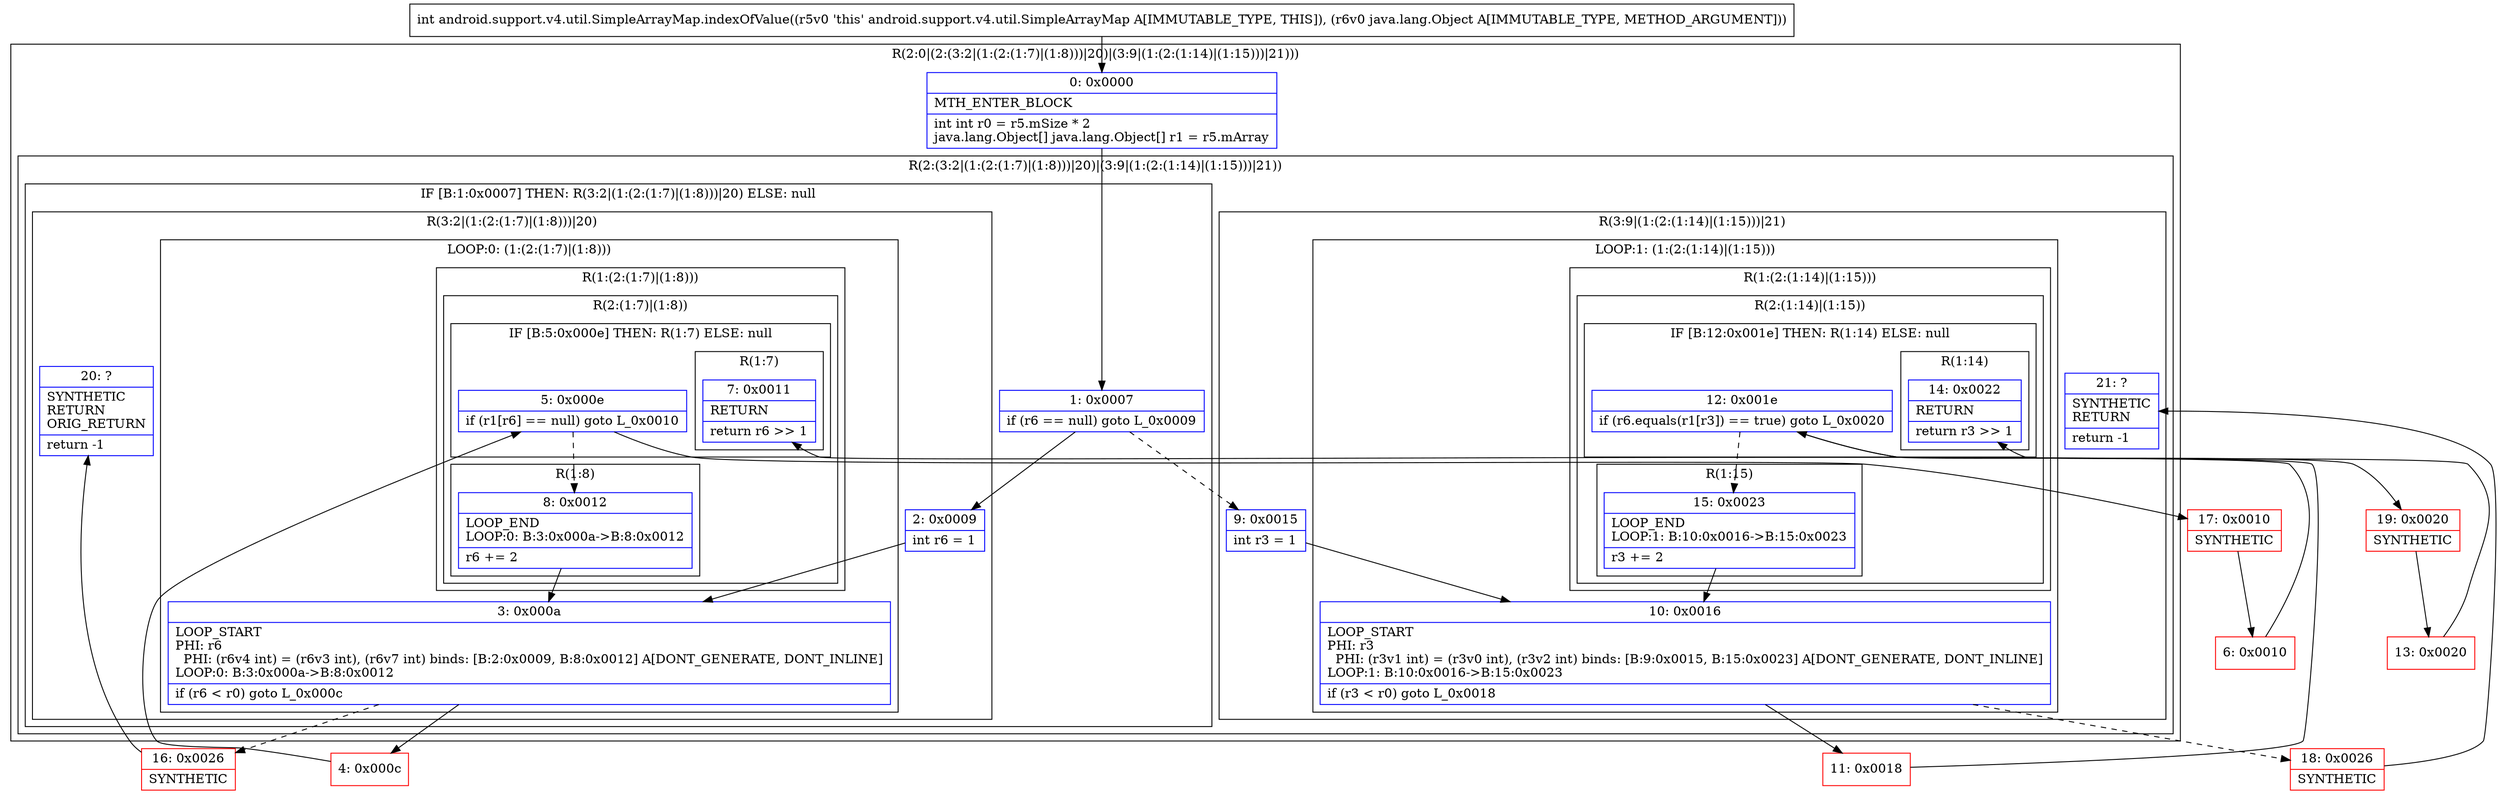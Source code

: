 digraph "CFG forandroid.support.v4.util.SimpleArrayMap.indexOfValue(Ljava\/lang\/Object;)I" {
subgraph cluster_Region_1509381159 {
label = "R(2:0|(2:(3:2|(1:(2:(1:7)|(1:8)))|20)|(3:9|(1:(2:(1:14)|(1:15)))|21)))";
node [shape=record,color=blue];
Node_0 [shape=record,label="{0\:\ 0x0000|MTH_ENTER_BLOCK\l|int int r0 = r5.mSize * 2\ljava.lang.Object[] java.lang.Object[] r1 = r5.mArray\l}"];
subgraph cluster_Region_1609174143 {
label = "R(2:(3:2|(1:(2:(1:7)|(1:8)))|20)|(3:9|(1:(2:(1:14)|(1:15)))|21))";
node [shape=record,color=blue];
subgraph cluster_IfRegion_1198426541 {
label = "IF [B:1:0x0007] THEN: R(3:2|(1:(2:(1:7)|(1:8)))|20) ELSE: null";
node [shape=record,color=blue];
Node_1 [shape=record,label="{1\:\ 0x0007|if (r6 == null) goto L_0x0009\l}"];
subgraph cluster_Region_351844730 {
label = "R(3:2|(1:(2:(1:7)|(1:8)))|20)";
node [shape=record,color=blue];
Node_2 [shape=record,label="{2\:\ 0x0009|int r6 = 1\l}"];
subgraph cluster_LoopRegion_106526724 {
label = "LOOP:0: (1:(2:(1:7)|(1:8)))";
node [shape=record,color=blue];
Node_3 [shape=record,label="{3\:\ 0x000a|LOOP_START\lPHI: r6 \l  PHI: (r6v4 int) = (r6v3 int), (r6v7 int) binds: [B:2:0x0009, B:8:0x0012] A[DONT_GENERATE, DONT_INLINE]\lLOOP:0: B:3:0x000a\-\>B:8:0x0012\l|if (r6 \< r0) goto L_0x000c\l}"];
subgraph cluster_Region_1449425328 {
label = "R(1:(2:(1:7)|(1:8)))";
node [shape=record,color=blue];
subgraph cluster_Region_1018318986 {
label = "R(2:(1:7)|(1:8))";
node [shape=record,color=blue];
subgraph cluster_IfRegion_283845635 {
label = "IF [B:5:0x000e] THEN: R(1:7) ELSE: null";
node [shape=record,color=blue];
Node_5 [shape=record,label="{5\:\ 0x000e|if (r1[r6] == null) goto L_0x0010\l}"];
subgraph cluster_Region_206057519 {
label = "R(1:7)";
node [shape=record,color=blue];
Node_7 [shape=record,label="{7\:\ 0x0011|RETURN\l|return r6 \>\> 1\l}"];
}
}
subgraph cluster_Region_2080471380 {
label = "R(1:8)";
node [shape=record,color=blue];
Node_8 [shape=record,label="{8\:\ 0x0012|LOOP_END\lLOOP:0: B:3:0x000a\-\>B:8:0x0012\l|r6 += 2\l}"];
}
}
}
}
Node_20 [shape=record,label="{20\:\ ?|SYNTHETIC\lRETURN\lORIG_RETURN\l|return \-1\l}"];
}
}
subgraph cluster_Region_1040892770 {
label = "R(3:9|(1:(2:(1:14)|(1:15)))|21)";
node [shape=record,color=blue];
Node_9 [shape=record,label="{9\:\ 0x0015|int r3 = 1\l}"];
subgraph cluster_LoopRegion_1036758147 {
label = "LOOP:1: (1:(2:(1:14)|(1:15)))";
node [shape=record,color=blue];
Node_10 [shape=record,label="{10\:\ 0x0016|LOOP_START\lPHI: r3 \l  PHI: (r3v1 int) = (r3v0 int), (r3v2 int) binds: [B:9:0x0015, B:15:0x0023] A[DONT_GENERATE, DONT_INLINE]\lLOOP:1: B:10:0x0016\-\>B:15:0x0023\l|if (r3 \< r0) goto L_0x0018\l}"];
subgraph cluster_Region_867449495 {
label = "R(1:(2:(1:14)|(1:15)))";
node [shape=record,color=blue];
subgraph cluster_Region_2424493 {
label = "R(2:(1:14)|(1:15))";
node [shape=record,color=blue];
subgraph cluster_IfRegion_1935543381 {
label = "IF [B:12:0x001e] THEN: R(1:14) ELSE: null";
node [shape=record,color=blue];
Node_12 [shape=record,label="{12\:\ 0x001e|if (r6.equals(r1[r3]) == true) goto L_0x0020\l}"];
subgraph cluster_Region_390542179 {
label = "R(1:14)";
node [shape=record,color=blue];
Node_14 [shape=record,label="{14\:\ 0x0022|RETURN\l|return r3 \>\> 1\l}"];
}
}
subgraph cluster_Region_1581633428 {
label = "R(1:15)";
node [shape=record,color=blue];
Node_15 [shape=record,label="{15\:\ 0x0023|LOOP_END\lLOOP:1: B:10:0x0016\-\>B:15:0x0023\l|r3 += 2\l}"];
}
}
}
}
Node_21 [shape=record,label="{21\:\ ?|SYNTHETIC\lRETURN\l|return \-1\l}"];
}
}
}
Node_4 [shape=record,color=red,label="{4\:\ 0x000c}"];
Node_6 [shape=record,color=red,label="{6\:\ 0x0010}"];
Node_11 [shape=record,color=red,label="{11\:\ 0x0018}"];
Node_13 [shape=record,color=red,label="{13\:\ 0x0020}"];
Node_16 [shape=record,color=red,label="{16\:\ 0x0026|SYNTHETIC\l}"];
Node_17 [shape=record,color=red,label="{17\:\ 0x0010|SYNTHETIC\l}"];
Node_18 [shape=record,color=red,label="{18\:\ 0x0026|SYNTHETIC\l}"];
Node_19 [shape=record,color=red,label="{19\:\ 0x0020|SYNTHETIC\l}"];
MethodNode[shape=record,label="{int android.support.v4.util.SimpleArrayMap.indexOfValue((r5v0 'this' android.support.v4.util.SimpleArrayMap A[IMMUTABLE_TYPE, THIS]), (r6v0 java.lang.Object A[IMMUTABLE_TYPE, METHOD_ARGUMENT])) }"];
MethodNode -> Node_0;
Node_0 -> Node_1;
Node_1 -> Node_2;
Node_1 -> Node_9[style=dashed];
Node_2 -> Node_3;
Node_3 -> Node_4;
Node_3 -> Node_16[style=dashed];
Node_5 -> Node_8[style=dashed];
Node_5 -> Node_17;
Node_8 -> Node_3;
Node_9 -> Node_10;
Node_10 -> Node_11;
Node_10 -> Node_18[style=dashed];
Node_12 -> Node_15[style=dashed];
Node_12 -> Node_19;
Node_15 -> Node_10;
Node_4 -> Node_5;
Node_6 -> Node_7;
Node_11 -> Node_12;
Node_13 -> Node_14;
Node_16 -> Node_20;
Node_17 -> Node_6;
Node_18 -> Node_21;
Node_19 -> Node_13;
}


